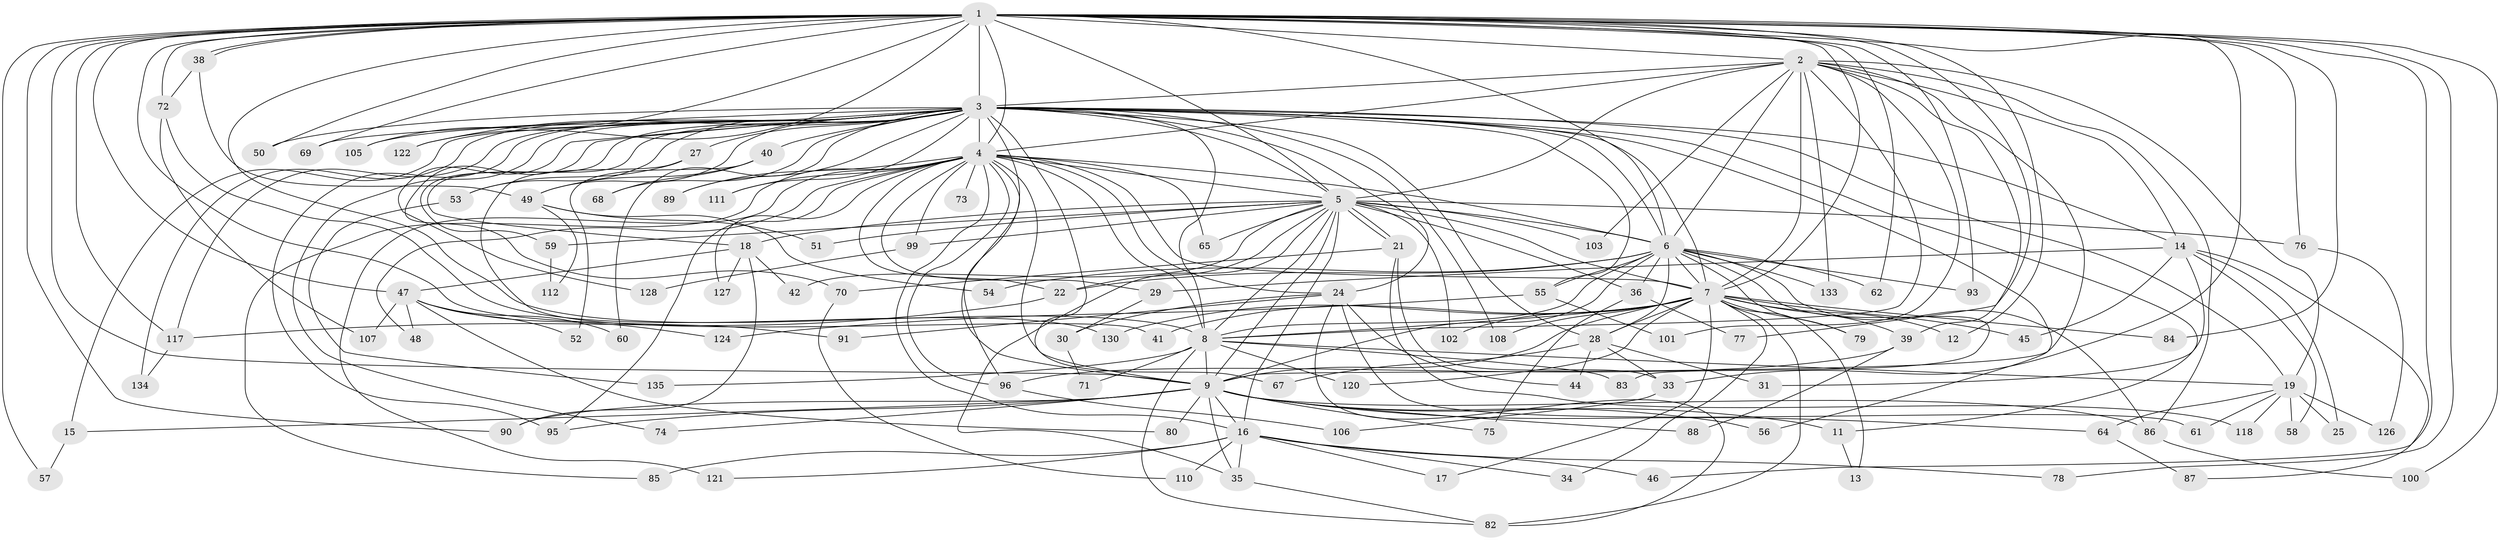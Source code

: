 // original degree distribution, {31: 0.007407407407407408, 17: 0.007407407407407408, 18: 0.007407407407407408, 23: 0.007407407407407408, 25: 0.007407407407407408, 20: 0.007407407407407408, 24: 0.007407407407407408, 14: 0.007407407407407408, 22: 0.007407407407407408, 39: 0.007407407407407408, 3: 0.1111111111111111, 2: 0.6074074074074074, 9: 0.007407407407407408, 4: 0.1037037037037037, 7: 0.022222222222222223, 5: 0.02962962962962963, 8: 0.022222222222222223, 6: 0.022222222222222223}
// Generated by graph-tools (version 1.1) at 2025/11/02/27/25 16:11:06]
// undirected, 109 vertices, 247 edges
graph export_dot {
graph [start="1"]
  node [color=gray90,style=filled];
  1 [super="+81"];
  2 [super="+63"];
  3 [super="+10"];
  4 [super="+20"];
  5 [super="+109"];
  6 [super="+123"];
  7 [super="+66"];
  8 [super="+116"];
  9 [super="+26"];
  11;
  12;
  13;
  14 [super="+119"];
  15 [super="+97"];
  16 [super="+32"];
  17;
  18 [super="+104"];
  19 [super="+23"];
  21;
  22 [super="+37"];
  24 [super="+98"];
  25;
  27;
  28 [super="+115"];
  29;
  30;
  31;
  33;
  34;
  35 [super="+43"];
  36;
  38;
  39 [super="+125"];
  40;
  41;
  42;
  44;
  45;
  46;
  47;
  48;
  49 [super="+113"];
  50;
  51;
  52;
  53;
  54;
  55;
  56;
  57;
  58;
  59;
  60;
  61;
  62;
  64;
  65;
  67;
  68;
  69;
  70 [super="+114"];
  71;
  72;
  73;
  74;
  75;
  76;
  77;
  78;
  79;
  80;
  82 [super="+132"];
  83;
  84;
  85;
  86 [super="+92"];
  87;
  88;
  89;
  90 [super="+94"];
  91;
  93;
  95 [super="+129"];
  96;
  99;
  100;
  101;
  102;
  103;
  105;
  106;
  107;
  108;
  110;
  111;
  112;
  117 [super="+131"];
  118;
  120;
  121;
  122;
  124;
  126;
  127;
  128;
  130;
  133;
  134;
  135;
  1 -- 2;
  1 -- 3 [weight=2];
  1 -- 4;
  1 -- 5;
  1 -- 6;
  1 -- 7;
  1 -- 8;
  1 -- 9 [weight=2];
  1 -- 12;
  1 -- 33;
  1 -- 38;
  1 -- 38;
  1 -- 46;
  1 -- 47;
  1 -- 50;
  1 -- 57;
  1 -- 62;
  1 -- 69;
  1 -- 72;
  1 -- 76;
  1 -- 77;
  1 -- 78;
  1 -- 84;
  1 -- 91;
  1 -- 93;
  1 -- 100;
  1 -- 105;
  1 -- 117;
  1 -- 122;
  1 -- 90;
  2 -- 3 [weight=3];
  2 -- 4;
  2 -- 5;
  2 -- 6;
  2 -- 7;
  2 -- 8;
  2 -- 9;
  2 -- 39;
  2 -- 86;
  2 -- 101;
  2 -- 103;
  2 -- 133;
  2 -- 14;
  2 -- 19;
  3 -- 4 [weight=2];
  3 -- 5 [weight=2];
  3 -- 6 [weight=2];
  3 -- 7 [weight=3];
  3 -- 8 [weight=2];
  3 -- 9 [weight=3];
  3 -- 18 [weight=2];
  3 -- 24;
  3 -- 56;
  3 -- 59;
  3 -- 74;
  3 -- 89;
  3 -- 96;
  3 -- 134;
  3 -- 128;
  3 -- 11;
  3 -- 14;
  3 -- 15;
  3 -- 19;
  3 -- 27;
  3 -- 28;
  3 -- 40;
  3 -- 49;
  3 -- 50;
  3 -- 53;
  3 -- 55;
  3 -- 60;
  3 -- 68;
  3 -- 69;
  3 -- 70 [weight=2];
  3 -- 105;
  3 -- 108;
  3 -- 111;
  3 -- 122;
  3 -- 95;
  3 -- 117;
  4 -- 5;
  4 -- 6;
  4 -- 7;
  4 -- 8;
  4 -- 9;
  4 -- 24 [weight=2];
  4 -- 29;
  4 -- 48;
  4 -- 65;
  4 -- 67;
  4 -- 73 [weight=2];
  4 -- 85;
  4 -- 89;
  4 -- 96;
  4 -- 121;
  4 -- 127;
  4 -- 99;
  4 -- 95;
  4 -- 111;
  4 -- 22;
  4 -- 16;
  5 -- 6;
  5 -- 7;
  5 -- 8;
  5 -- 9 [weight=2];
  5 -- 16;
  5 -- 18;
  5 -- 21;
  5 -- 21;
  5 -- 22;
  5 -- 35;
  5 -- 36;
  5 -- 42;
  5 -- 51;
  5 -- 59;
  5 -- 65;
  5 -- 76;
  5 -- 99;
  5 -- 102;
  5 -- 103;
  6 -- 7;
  6 -- 8;
  6 -- 9;
  6 -- 22;
  6 -- 36;
  6 -- 54;
  6 -- 55;
  6 -- 62;
  6 -- 79;
  6 -- 83;
  6 -- 86;
  6 -- 93;
  6 -- 133;
  6 -- 28;
  7 -- 8;
  7 -- 9;
  7 -- 12;
  7 -- 13;
  7 -- 17;
  7 -- 28;
  7 -- 34;
  7 -- 39;
  7 -- 41;
  7 -- 45;
  7 -- 79;
  7 -- 82;
  7 -- 84;
  7 -- 102;
  7 -- 120;
  7 -- 130;
  7 -- 108;
  8 -- 9;
  8 -- 19;
  8 -- 71;
  8 -- 83;
  8 -- 135;
  8 -- 82;
  8 -- 120;
  9 -- 11;
  9 -- 16;
  9 -- 35;
  9 -- 64;
  9 -- 74;
  9 -- 80;
  9 -- 90;
  9 -- 95;
  9 -- 56;
  9 -- 75;
  9 -- 88;
  9 -- 15;
  9 -- 86;
  11 -- 13;
  14 -- 25;
  14 -- 29;
  14 -- 31;
  14 -- 45;
  14 -- 58;
  14 -- 87;
  15 -- 57;
  16 -- 17;
  16 -- 46;
  16 -- 85;
  16 -- 34;
  16 -- 78;
  16 -- 121;
  16 -- 110;
  16 -- 35;
  18 -- 42;
  18 -- 47;
  18 -- 90;
  18 -- 127;
  19 -- 58;
  19 -- 126;
  19 -- 64;
  19 -- 118;
  19 -- 25;
  19 -- 61;
  21 -- 33;
  21 -- 70;
  21 -- 118;
  22 -- 117;
  24 -- 30;
  24 -- 44;
  24 -- 61;
  24 -- 82;
  24 -- 91;
  27 -- 41;
  27 -- 53;
  28 -- 31;
  28 -- 44;
  28 -- 67;
  28 -- 33;
  29 -- 30;
  30 -- 71;
  33 -- 106;
  35 -- 82;
  36 -- 75;
  36 -- 77;
  38 -- 72;
  38 -- 49;
  39 -- 88;
  39 -- 96;
  40 -- 49;
  40 -- 52;
  40 -- 68;
  47 -- 48;
  47 -- 52;
  47 -- 60;
  47 -- 80;
  47 -- 107;
  47 -- 124;
  49 -- 51;
  49 -- 54;
  49 -- 112;
  53 -- 135;
  55 -- 101;
  55 -- 124;
  59 -- 112;
  64 -- 87;
  70 -- 110;
  72 -- 107;
  72 -- 130;
  76 -- 126;
  86 -- 100;
  96 -- 106;
  99 -- 128;
  117 -- 134;
}
